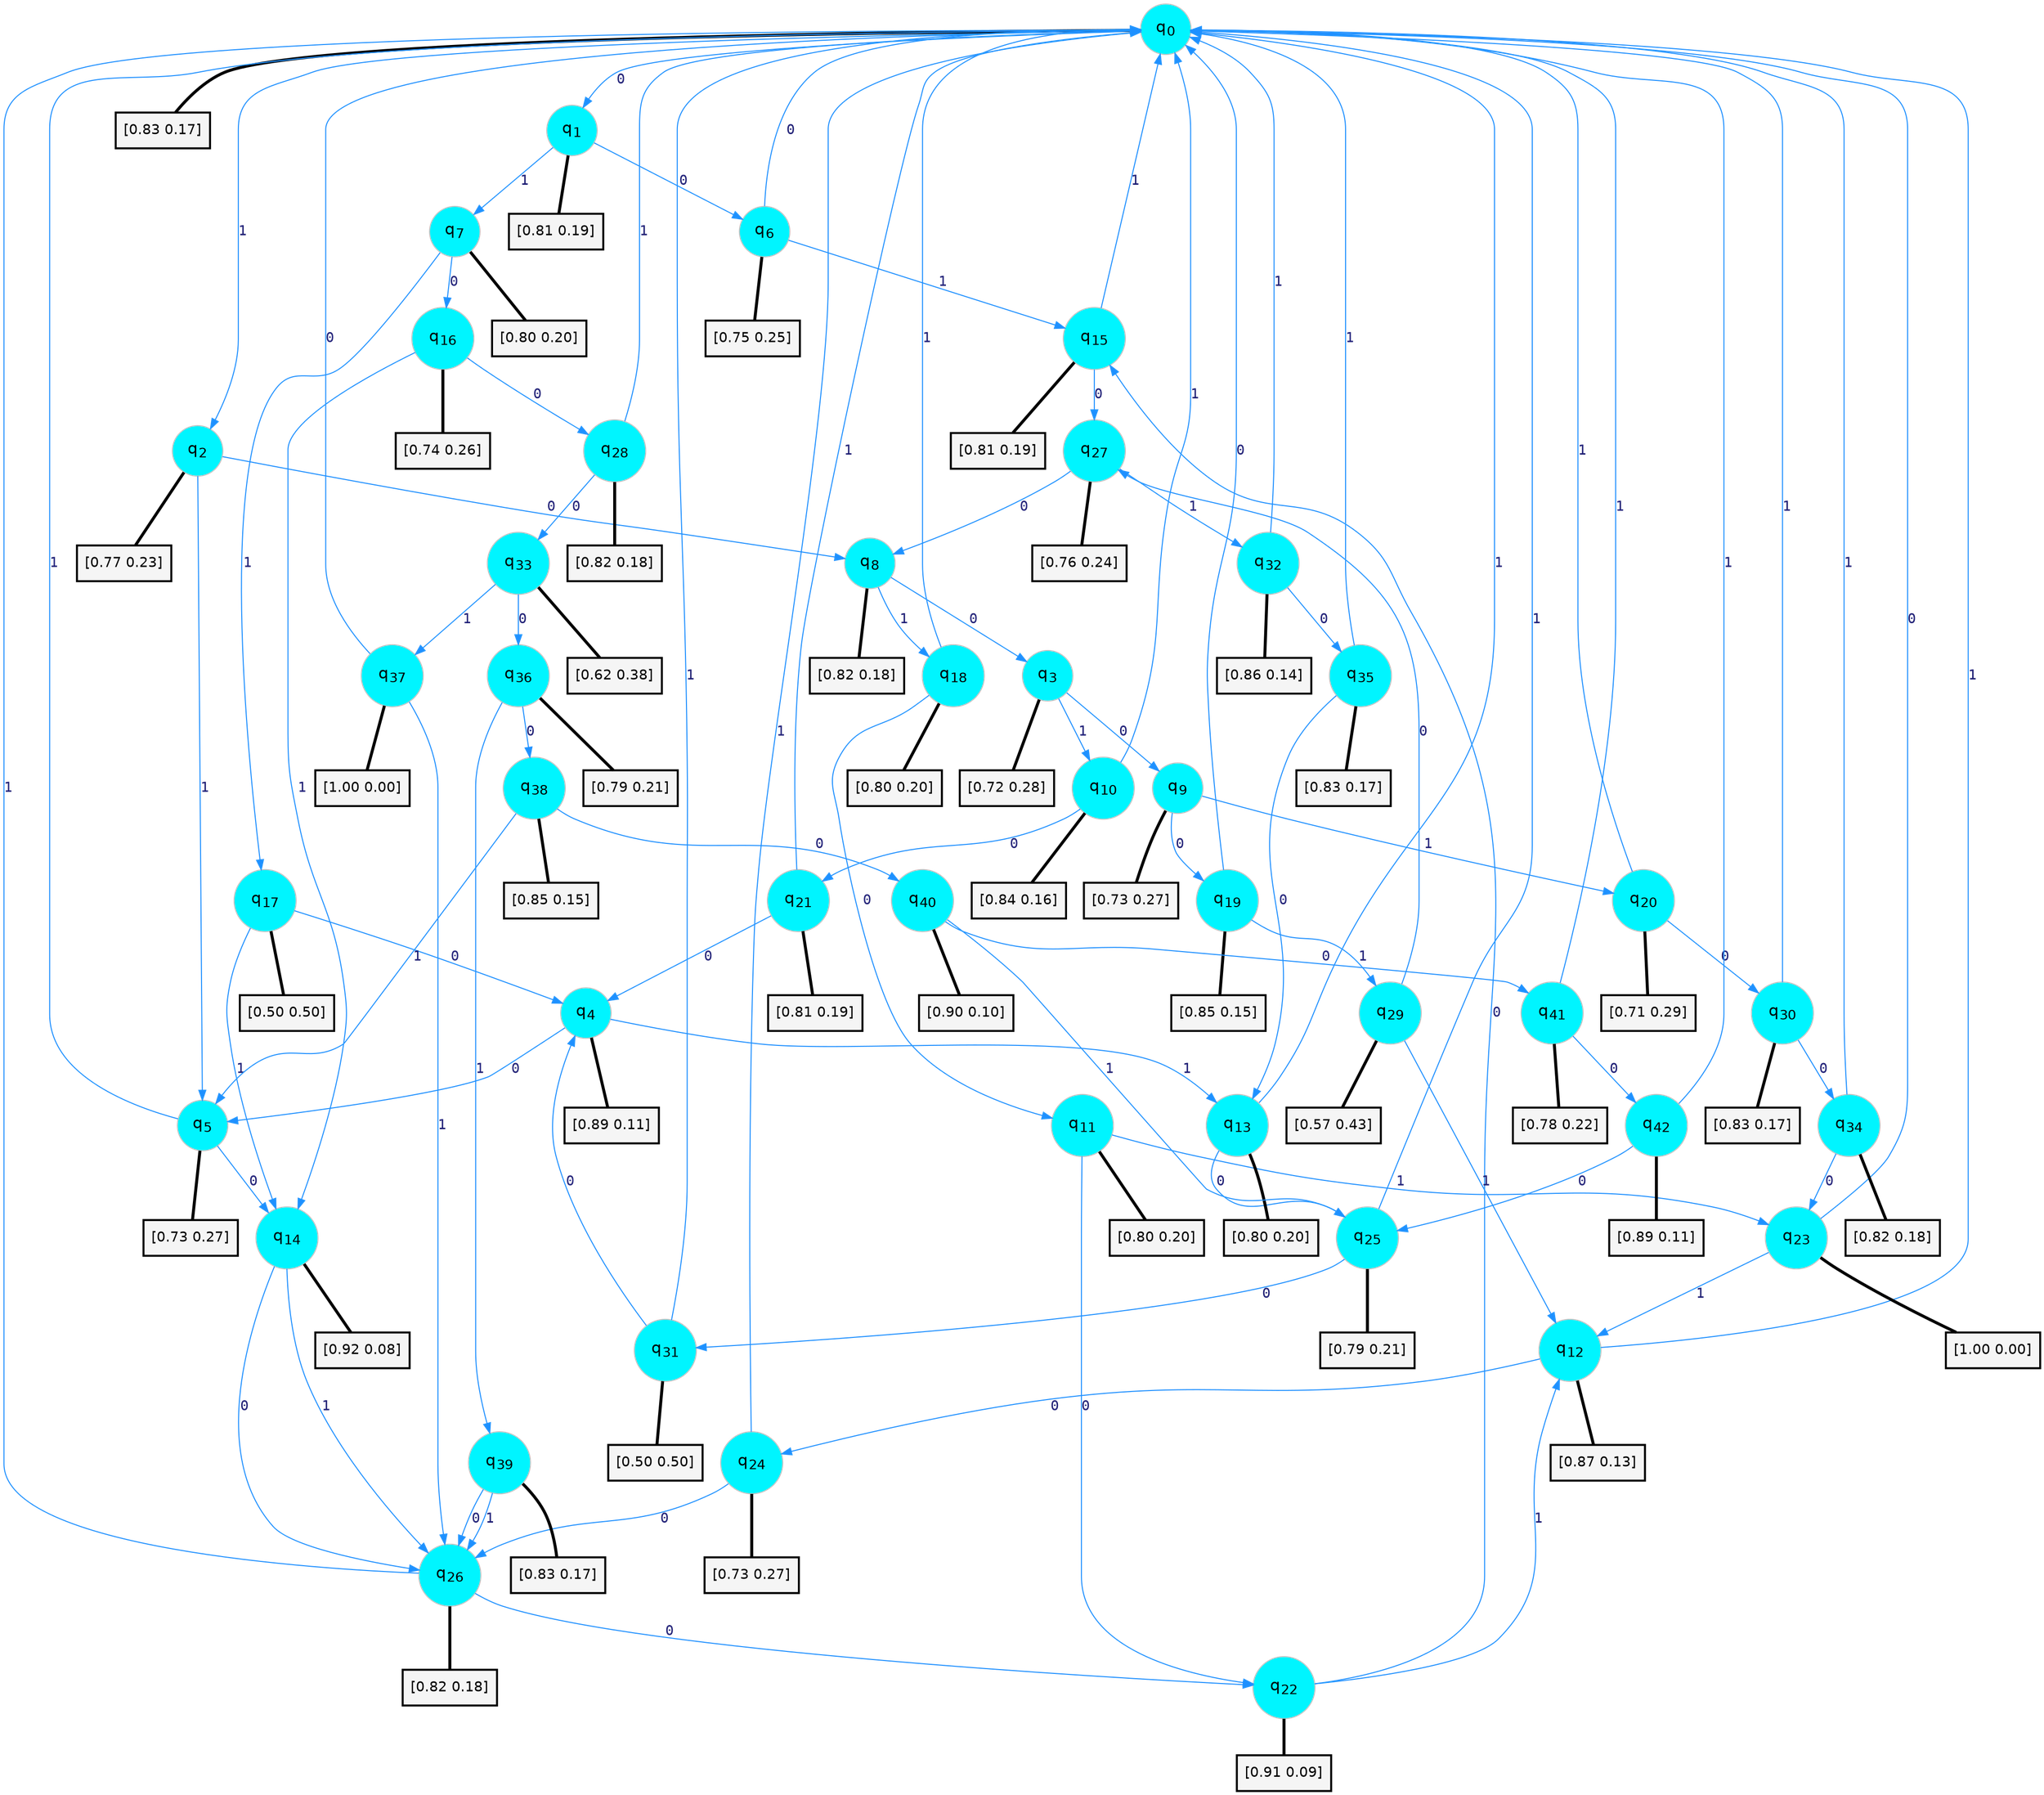 digraph G {
graph [
bgcolor=transparent, dpi=300, rankdir=TD, size="40,25"];
node [
color=gray, fillcolor=turquoise1, fontcolor=black, fontname=Helvetica, fontsize=16, fontweight=bold, shape=circle, style=filled];
edge [
arrowsize=1, color=dodgerblue1, fontcolor=midnightblue, fontname=courier, fontweight=bold, penwidth=1, style=solid, weight=20];
0[label=<q<SUB>0</SUB>>];
1[label=<q<SUB>1</SUB>>];
2[label=<q<SUB>2</SUB>>];
3[label=<q<SUB>3</SUB>>];
4[label=<q<SUB>4</SUB>>];
5[label=<q<SUB>5</SUB>>];
6[label=<q<SUB>6</SUB>>];
7[label=<q<SUB>7</SUB>>];
8[label=<q<SUB>8</SUB>>];
9[label=<q<SUB>9</SUB>>];
10[label=<q<SUB>10</SUB>>];
11[label=<q<SUB>11</SUB>>];
12[label=<q<SUB>12</SUB>>];
13[label=<q<SUB>13</SUB>>];
14[label=<q<SUB>14</SUB>>];
15[label=<q<SUB>15</SUB>>];
16[label=<q<SUB>16</SUB>>];
17[label=<q<SUB>17</SUB>>];
18[label=<q<SUB>18</SUB>>];
19[label=<q<SUB>19</SUB>>];
20[label=<q<SUB>20</SUB>>];
21[label=<q<SUB>21</SUB>>];
22[label=<q<SUB>22</SUB>>];
23[label=<q<SUB>23</SUB>>];
24[label=<q<SUB>24</SUB>>];
25[label=<q<SUB>25</SUB>>];
26[label=<q<SUB>26</SUB>>];
27[label=<q<SUB>27</SUB>>];
28[label=<q<SUB>28</SUB>>];
29[label=<q<SUB>29</SUB>>];
30[label=<q<SUB>30</SUB>>];
31[label=<q<SUB>31</SUB>>];
32[label=<q<SUB>32</SUB>>];
33[label=<q<SUB>33</SUB>>];
34[label=<q<SUB>34</SUB>>];
35[label=<q<SUB>35</SUB>>];
36[label=<q<SUB>36</SUB>>];
37[label=<q<SUB>37</SUB>>];
38[label=<q<SUB>38</SUB>>];
39[label=<q<SUB>39</SUB>>];
40[label=<q<SUB>40</SUB>>];
41[label=<q<SUB>41</SUB>>];
42[label=<q<SUB>42</SUB>>];
43[label="[0.83 0.17]", shape=box,fontcolor=black, fontname=Helvetica, fontsize=14, penwidth=2, fillcolor=whitesmoke,color=black];
44[label="[0.81 0.19]", shape=box,fontcolor=black, fontname=Helvetica, fontsize=14, penwidth=2, fillcolor=whitesmoke,color=black];
45[label="[0.77 0.23]", shape=box,fontcolor=black, fontname=Helvetica, fontsize=14, penwidth=2, fillcolor=whitesmoke,color=black];
46[label="[0.72 0.28]", shape=box,fontcolor=black, fontname=Helvetica, fontsize=14, penwidth=2, fillcolor=whitesmoke,color=black];
47[label="[0.89 0.11]", shape=box,fontcolor=black, fontname=Helvetica, fontsize=14, penwidth=2, fillcolor=whitesmoke,color=black];
48[label="[0.73 0.27]", shape=box,fontcolor=black, fontname=Helvetica, fontsize=14, penwidth=2, fillcolor=whitesmoke,color=black];
49[label="[0.75 0.25]", shape=box,fontcolor=black, fontname=Helvetica, fontsize=14, penwidth=2, fillcolor=whitesmoke,color=black];
50[label="[0.80 0.20]", shape=box,fontcolor=black, fontname=Helvetica, fontsize=14, penwidth=2, fillcolor=whitesmoke,color=black];
51[label="[0.82 0.18]", shape=box,fontcolor=black, fontname=Helvetica, fontsize=14, penwidth=2, fillcolor=whitesmoke,color=black];
52[label="[0.73 0.27]", shape=box,fontcolor=black, fontname=Helvetica, fontsize=14, penwidth=2, fillcolor=whitesmoke,color=black];
53[label="[0.84 0.16]", shape=box,fontcolor=black, fontname=Helvetica, fontsize=14, penwidth=2, fillcolor=whitesmoke,color=black];
54[label="[0.80 0.20]", shape=box,fontcolor=black, fontname=Helvetica, fontsize=14, penwidth=2, fillcolor=whitesmoke,color=black];
55[label="[0.87 0.13]", shape=box,fontcolor=black, fontname=Helvetica, fontsize=14, penwidth=2, fillcolor=whitesmoke,color=black];
56[label="[0.80 0.20]", shape=box,fontcolor=black, fontname=Helvetica, fontsize=14, penwidth=2, fillcolor=whitesmoke,color=black];
57[label="[0.92 0.08]", shape=box,fontcolor=black, fontname=Helvetica, fontsize=14, penwidth=2, fillcolor=whitesmoke,color=black];
58[label="[0.81 0.19]", shape=box,fontcolor=black, fontname=Helvetica, fontsize=14, penwidth=2, fillcolor=whitesmoke,color=black];
59[label="[0.74 0.26]", shape=box,fontcolor=black, fontname=Helvetica, fontsize=14, penwidth=2, fillcolor=whitesmoke,color=black];
60[label="[0.50 0.50]", shape=box,fontcolor=black, fontname=Helvetica, fontsize=14, penwidth=2, fillcolor=whitesmoke,color=black];
61[label="[0.80 0.20]", shape=box,fontcolor=black, fontname=Helvetica, fontsize=14, penwidth=2, fillcolor=whitesmoke,color=black];
62[label="[0.85 0.15]", shape=box,fontcolor=black, fontname=Helvetica, fontsize=14, penwidth=2, fillcolor=whitesmoke,color=black];
63[label="[0.71 0.29]", shape=box,fontcolor=black, fontname=Helvetica, fontsize=14, penwidth=2, fillcolor=whitesmoke,color=black];
64[label="[0.81 0.19]", shape=box,fontcolor=black, fontname=Helvetica, fontsize=14, penwidth=2, fillcolor=whitesmoke,color=black];
65[label="[0.91 0.09]", shape=box,fontcolor=black, fontname=Helvetica, fontsize=14, penwidth=2, fillcolor=whitesmoke,color=black];
66[label="[1.00 0.00]", shape=box,fontcolor=black, fontname=Helvetica, fontsize=14, penwidth=2, fillcolor=whitesmoke,color=black];
67[label="[0.73 0.27]", shape=box,fontcolor=black, fontname=Helvetica, fontsize=14, penwidth=2, fillcolor=whitesmoke,color=black];
68[label="[0.79 0.21]", shape=box,fontcolor=black, fontname=Helvetica, fontsize=14, penwidth=2, fillcolor=whitesmoke,color=black];
69[label="[0.82 0.18]", shape=box,fontcolor=black, fontname=Helvetica, fontsize=14, penwidth=2, fillcolor=whitesmoke,color=black];
70[label="[0.76 0.24]", shape=box,fontcolor=black, fontname=Helvetica, fontsize=14, penwidth=2, fillcolor=whitesmoke,color=black];
71[label="[0.82 0.18]", shape=box,fontcolor=black, fontname=Helvetica, fontsize=14, penwidth=2, fillcolor=whitesmoke,color=black];
72[label="[0.57 0.43]", shape=box,fontcolor=black, fontname=Helvetica, fontsize=14, penwidth=2, fillcolor=whitesmoke,color=black];
73[label="[0.83 0.17]", shape=box,fontcolor=black, fontname=Helvetica, fontsize=14, penwidth=2, fillcolor=whitesmoke,color=black];
74[label="[0.50 0.50]", shape=box,fontcolor=black, fontname=Helvetica, fontsize=14, penwidth=2, fillcolor=whitesmoke,color=black];
75[label="[0.86 0.14]", shape=box,fontcolor=black, fontname=Helvetica, fontsize=14, penwidth=2, fillcolor=whitesmoke,color=black];
76[label="[0.62 0.38]", shape=box,fontcolor=black, fontname=Helvetica, fontsize=14, penwidth=2, fillcolor=whitesmoke,color=black];
77[label="[0.82 0.18]", shape=box,fontcolor=black, fontname=Helvetica, fontsize=14, penwidth=2, fillcolor=whitesmoke,color=black];
78[label="[0.83 0.17]", shape=box,fontcolor=black, fontname=Helvetica, fontsize=14, penwidth=2, fillcolor=whitesmoke,color=black];
79[label="[0.79 0.21]", shape=box,fontcolor=black, fontname=Helvetica, fontsize=14, penwidth=2, fillcolor=whitesmoke,color=black];
80[label="[1.00 0.00]", shape=box,fontcolor=black, fontname=Helvetica, fontsize=14, penwidth=2, fillcolor=whitesmoke,color=black];
81[label="[0.85 0.15]", shape=box,fontcolor=black, fontname=Helvetica, fontsize=14, penwidth=2, fillcolor=whitesmoke,color=black];
82[label="[0.83 0.17]", shape=box,fontcolor=black, fontname=Helvetica, fontsize=14, penwidth=2, fillcolor=whitesmoke,color=black];
83[label="[0.90 0.10]", shape=box,fontcolor=black, fontname=Helvetica, fontsize=14, penwidth=2, fillcolor=whitesmoke,color=black];
84[label="[0.78 0.22]", shape=box,fontcolor=black, fontname=Helvetica, fontsize=14, penwidth=2, fillcolor=whitesmoke,color=black];
85[label="[0.89 0.11]", shape=box,fontcolor=black, fontname=Helvetica, fontsize=14, penwidth=2, fillcolor=whitesmoke,color=black];
0->1 [label=0];
0->2 [label=1];
0->43 [arrowhead=none, penwidth=3,color=black];
1->6 [label=0];
1->7 [label=1];
1->44 [arrowhead=none, penwidth=3,color=black];
2->8 [label=0];
2->5 [label=1];
2->45 [arrowhead=none, penwidth=3,color=black];
3->9 [label=0];
3->10 [label=1];
3->46 [arrowhead=none, penwidth=3,color=black];
4->5 [label=0];
4->13 [label=1];
4->47 [arrowhead=none, penwidth=3,color=black];
5->14 [label=0];
5->0 [label=1];
5->48 [arrowhead=none, penwidth=3,color=black];
6->0 [label=0];
6->15 [label=1];
6->49 [arrowhead=none, penwidth=3,color=black];
7->16 [label=0];
7->17 [label=1];
7->50 [arrowhead=none, penwidth=3,color=black];
8->3 [label=0];
8->18 [label=1];
8->51 [arrowhead=none, penwidth=3,color=black];
9->19 [label=0];
9->20 [label=1];
9->52 [arrowhead=none, penwidth=3,color=black];
10->21 [label=0];
10->0 [label=1];
10->53 [arrowhead=none, penwidth=3,color=black];
11->22 [label=0];
11->23 [label=1];
11->54 [arrowhead=none, penwidth=3,color=black];
12->24 [label=0];
12->0 [label=1];
12->55 [arrowhead=none, penwidth=3,color=black];
13->25 [label=0];
13->0 [label=1];
13->56 [arrowhead=none, penwidth=3,color=black];
14->26 [label=0];
14->26 [label=1];
14->57 [arrowhead=none, penwidth=3,color=black];
15->27 [label=0];
15->0 [label=1];
15->58 [arrowhead=none, penwidth=3,color=black];
16->28 [label=0];
16->14 [label=1];
16->59 [arrowhead=none, penwidth=3,color=black];
17->4 [label=0];
17->14 [label=1];
17->60 [arrowhead=none, penwidth=3,color=black];
18->11 [label=0];
18->0 [label=1];
18->61 [arrowhead=none, penwidth=3,color=black];
19->0 [label=0];
19->29 [label=1];
19->62 [arrowhead=none, penwidth=3,color=black];
20->30 [label=0];
20->0 [label=1];
20->63 [arrowhead=none, penwidth=3,color=black];
21->4 [label=0];
21->0 [label=1];
21->64 [arrowhead=none, penwidth=3,color=black];
22->15 [label=0];
22->12 [label=1];
22->65 [arrowhead=none, penwidth=3,color=black];
23->0 [label=0];
23->12 [label=1];
23->66 [arrowhead=none, penwidth=3,color=black];
24->26 [label=0];
24->0 [label=1];
24->67 [arrowhead=none, penwidth=3,color=black];
25->31 [label=0];
25->0 [label=1];
25->68 [arrowhead=none, penwidth=3,color=black];
26->22 [label=0];
26->0 [label=1];
26->69 [arrowhead=none, penwidth=3,color=black];
27->8 [label=0];
27->32 [label=1];
27->70 [arrowhead=none, penwidth=3,color=black];
28->33 [label=0];
28->0 [label=1];
28->71 [arrowhead=none, penwidth=3,color=black];
29->27 [label=0];
29->12 [label=1];
29->72 [arrowhead=none, penwidth=3,color=black];
30->34 [label=0];
30->0 [label=1];
30->73 [arrowhead=none, penwidth=3,color=black];
31->4 [label=0];
31->0 [label=1];
31->74 [arrowhead=none, penwidth=3,color=black];
32->35 [label=0];
32->0 [label=1];
32->75 [arrowhead=none, penwidth=3,color=black];
33->36 [label=0];
33->37 [label=1];
33->76 [arrowhead=none, penwidth=3,color=black];
34->23 [label=0];
34->0 [label=1];
34->77 [arrowhead=none, penwidth=3,color=black];
35->13 [label=0];
35->0 [label=1];
35->78 [arrowhead=none, penwidth=3,color=black];
36->38 [label=0];
36->39 [label=1];
36->79 [arrowhead=none, penwidth=3,color=black];
37->0 [label=0];
37->26 [label=1];
37->80 [arrowhead=none, penwidth=3,color=black];
38->40 [label=0];
38->5 [label=1];
38->81 [arrowhead=none, penwidth=3,color=black];
39->26 [label=0];
39->26 [label=1];
39->82 [arrowhead=none, penwidth=3,color=black];
40->41 [label=0];
40->25 [label=1];
40->83 [arrowhead=none, penwidth=3,color=black];
41->42 [label=0];
41->0 [label=1];
41->84 [arrowhead=none, penwidth=3,color=black];
42->25 [label=0];
42->0 [label=1];
42->85 [arrowhead=none, penwidth=3,color=black];
}
